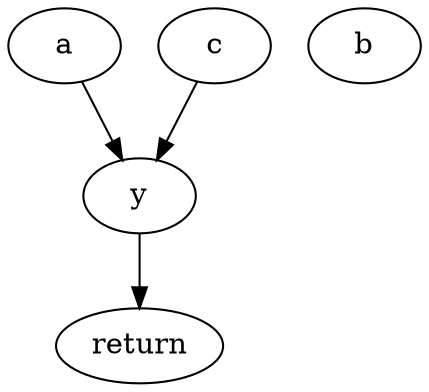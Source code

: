 digraph flowExample {
    a -> y;
    c -> y;
    y -> return;
    { rank=same; return }
    { rank=same; a;b;c }
}


